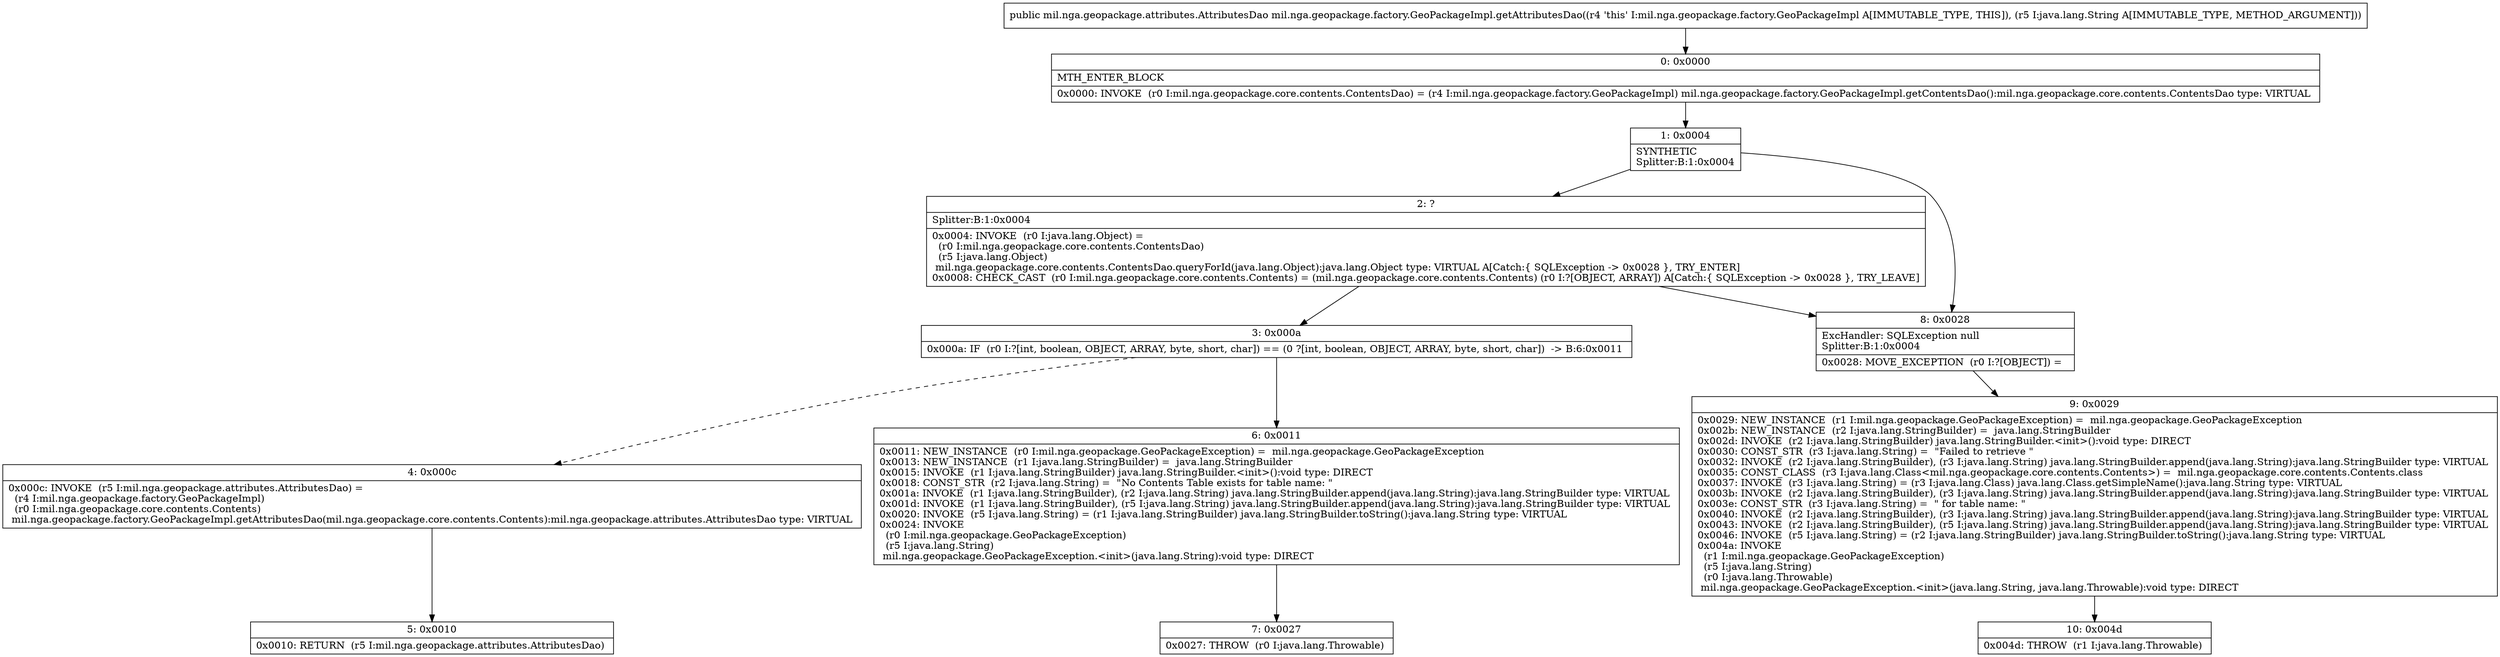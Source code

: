 digraph "CFG formil.nga.geopackage.factory.GeoPackageImpl.getAttributesDao(Ljava\/lang\/String;)Lmil\/nga\/geopackage\/attributes\/AttributesDao;" {
Node_0 [shape=record,label="{0\:\ 0x0000|MTH_ENTER_BLOCK\l|0x0000: INVOKE  (r0 I:mil.nga.geopackage.core.contents.ContentsDao) = (r4 I:mil.nga.geopackage.factory.GeoPackageImpl) mil.nga.geopackage.factory.GeoPackageImpl.getContentsDao():mil.nga.geopackage.core.contents.ContentsDao type: VIRTUAL \l}"];
Node_1 [shape=record,label="{1\:\ 0x0004|SYNTHETIC\lSplitter:B:1:0x0004\l}"];
Node_2 [shape=record,label="{2\:\ ?|Splitter:B:1:0x0004\l|0x0004: INVOKE  (r0 I:java.lang.Object) = \l  (r0 I:mil.nga.geopackage.core.contents.ContentsDao)\l  (r5 I:java.lang.Object)\l mil.nga.geopackage.core.contents.ContentsDao.queryForId(java.lang.Object):java.lang.Object type: VIRTUAL A[Catch:\{ SQLException \-\> 0x0028 \}, TRY_ENTER]\l0x0008: CHECK_CAST  (r0 I:mil.nga.geopackage.core.contents.Contents) = (mil.nga.geopackage.core.contents.Contents) (r0 I:?[OBJECT, ARRAY]) A[Catch:\{ SQLException \-\> 0x0028 \}, TRY_LEAVE]\l}"];
Node_3 [shape=record,label="{3\:\ 0x000a|0x000a: IF  (r0 I:?[int, boolean, OBJECT, ARRAY, byte, short, char]) == (0 ?[int, boolean, OBJECT, ARRAY, byte, short, char])  \-\> B:6:0x0011 \l}"];
Node_4 [shape=record,label="{4\:\ 0x000c|0x000c: INVOKE  (r5 I:mil.nga.geopackage.attributes.AttributesDao) = \l  (r4 I:mil.nga.geopackage.factory.GeoPackageImpl)\l  (r0 I:mil.nga.geopackage.core.contents.Contents)\l mil.nga.geopackage.factory.GeoPackageImpl.getAttributesDao(mil.nga.geopackage.core.contents.Contents):mil.nga.geopackage.attributes.AttributesDao type: VIRTUAL \l}"];
Node_5 [shape=record,label="{5\:\ 0x0010|0x0010: RETURN  (r5 I:mil.nga.geopackage.attributes.AttributesDao) \l}"];
Node_6 [shape=record,label="{6\:\ 0x0011|0x0011: NEW_INSTANCE  (r0 I:mil.nga.geopackage.GeoPackageException) =  mil.nga.geopackage.GeoPackageException \l0x0013: NEW_INSTANCE  (r1 I:java.lang.StringBuilder) =  java.lang.StringBuilder \l0x0015: INVOKE  (r1 I:java.lang.StringBuilder) java.lang.StringBuilder.\<init\>():void type: DIRECT \l0x0018: CONST_STR  (r2 I:java.lang.String) =  \"No Contents Table exists for table name: \" \l0x001a: INVOKE  (r1 I:java.lang.StringBuilder), (r2 I:java.lang.String) java.lang.StringBuilder.append(java.lang.String):java.lang.StringBuilder type: VIRTUAL \l0x001d: INVOKE  (r1 I:java.lang.StringBuilder), (r5 I:java.lang.String) java.lang.StringBuilder.append(java.lang.String):java.lang.StringBuilder type: VIRTUAL \l0x0020: INVOKE  (r5 I:java.lang.String) = (r1 I:java.lang.StringBuilder) java.lang.StringBuilder.toString():java.lang.String type: VIRTUAL \l0x0024: INVOKE  \l  (r0 I:mil.nga.geopackage.GeoPackageException)\l  (r5 I:java.lang.String)\l mil.nga.geopackage.GeoPackageException.\<init\>(java.lang.String):void type: DIRECT \l}"];
Node_7 [shape=record,label="{7\:\ 0x0027|0x0027: THROW  (r0 I:java.lang.Throwable) \l}"];
Node_8 [shape=record,label="{8\:\ 0x0028|ExcHandler: SQLException null\lSplitter:B:1:0x0004\l|0x0028: MOVE_EXCEPTION  (r0 I:?[OBJECT]) =  \l}"];
Node_9 [shape=record,label="{9\:\ 0x0029|0x0029: NEW_INSTANCE  (r1 I:mil.nga.geopackage.GeoPackageException) =  mil.nga.geopackage.GeoPackageException \l0x002b: NEW_INSTANCE  (r2 I:java.lang.StringBuilder) =  java.lang.StringBuilder \l0x002d: INVOKE  (r2 I:java.lang.StringBuilder) java.lang.StringBuilder.\<init\>():void type: DIRECT \l0x0030: CONST_STR  (r3 I:java.lang.String) =  \"Failed to retrieve \" \l0x0032: INVOKE  (r2 I:java.lang.StringBuilder), (r3 I:java.lang.String) java.lang.StringBuilder.append(java.lang.String):java.lang.StringBuilder type: VIRTUAL \l0x0035: CONST_CLASS  (r3 I:java.lang.Class\<mil.nga.geopackage.core.contents.Contents\>) =  mil.nga.geopackage.core.contents.Contents.class \l0x0037: INVOKE  (r3 I:java.lang.String) = (r3 I:java.lang.Class) java.lang.Class.getSimpleName():java.lang.String type: VIRTUAL \l0x003b: INVOKE  (r2 I:java.lang.StringBuilder), (r3 I:java.lang.String) java.lang.StringBuilder.append(java.lang.String):java.lang.StringBuilder type: VIRTUAL \l0x003e: CONST_STR  (r3 I:java.lang.String) =  \" for table name: \" \l0x0040: INVOKE  (r2 I:java.lang.StringBuilder), (r3 I:java.lang.String) java.lang.StringBuilder.append(java.lang.String):java.lang.StringBuilder type: VIRTUAL \l0x0043: INVOKE  (r2 I:java.lang.StringBuilder), (r5 I:java.lang.String) java.lang.StringBuilder.append(java.lang.String):java.lang.StringBuilder type: VIRTUAL \l0x0046: INVOKE  (r5 I:java.lang.String) = (r2 I:java.lang.StringBuilder) java.lang.StringBuilder.toString():java.lang.String type: VIRTUAL \l0x004a: INVOKE  \l  (r1 I:mil.nga.geopackage.GeoPackageException)\l  (r5 I:java.lang.String)\l  (r0 I:java.lang.Throwable)\l mil.nga.geopackage.GeoPackageException.\<init\>(java.lang.String, java.lang.Throwable):void type: DIRECT \l}"];
Node_10 [shape=record,label="{10\:\ 0x004d|0x004d: THROW  (r1 I:java.lang.Throwable) \l}"];
MethodNode[shape=record,label="{public mil.nga.geopackage.attributes.AttributesDao mil.nga.geopackage.factory.GeoPackageImpl.getAttributesDao((r4 'this' I:mil.nga.geopackage.factory.GeoPackageImpl A[IMMUTABLE_TYPE, THIS]), (r5 I:java.lang.String A[IMMUTABLE_TYPE, METHOD_ARGUMENT])) }"];
MethodNode -> Node_0;
Node_0 -> Node_1;
Node_1 -> Node_2;
Node_1 -> Node_8;
Node_2 -> Node_3;
Node_2 -> Node_8;
Node_3 -> Node_4[style=dashed];
Node_3 -> Node_6;
Node_4 -> Node_5;
Node_6 -> Node_7;
Node_8 -> Node_9;
Node_9 -> Node_10;
}


